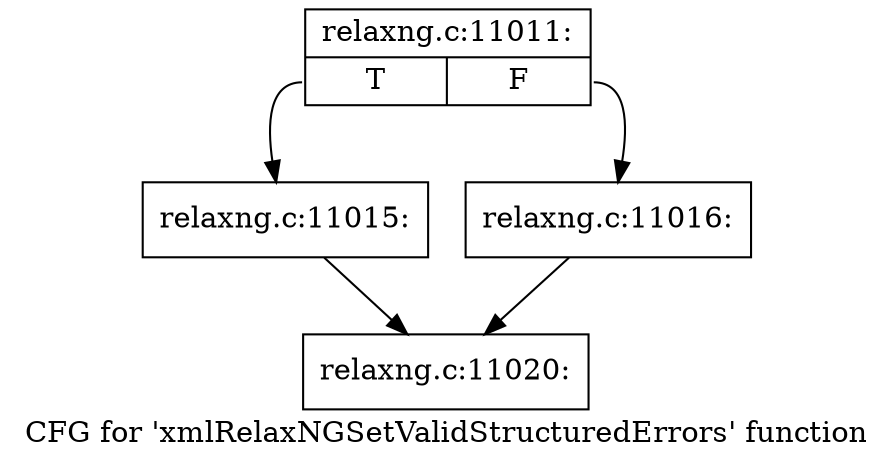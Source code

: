 digraph "CFG for 'xmlRelaxNGSetValidStructuredErrors' function" {
	label="CFG for 'xmlRelaxNGSetValidStructuredErrors' function";

	Node0x555e9c066cc0 [shape=record,label="{relaxng.c:11011:|{<s0>T|<s1>F}}"];
	Node0x555e9c066cc0:s0 -> Node0x555e9c069a80;
	Node0x555e9c066cc0:s1 -> Node0x555e9c069ad0;
	Node0x555e9c069a80 [shape=record,label="{relaxng.c:11015:}"];
	Node0x555e9c069a80 -> Node0x555e9c068ba0;
	Node0x555e9c069ad0 [shape=record,label="{relaxng.c:11016:}"];
	Node0x555e9c069ad0 -> Node0x555e9c068ba0;
	Node0x555e9c068ba0 [shape=record,label="{relaxng.c:11020:}"];
}
